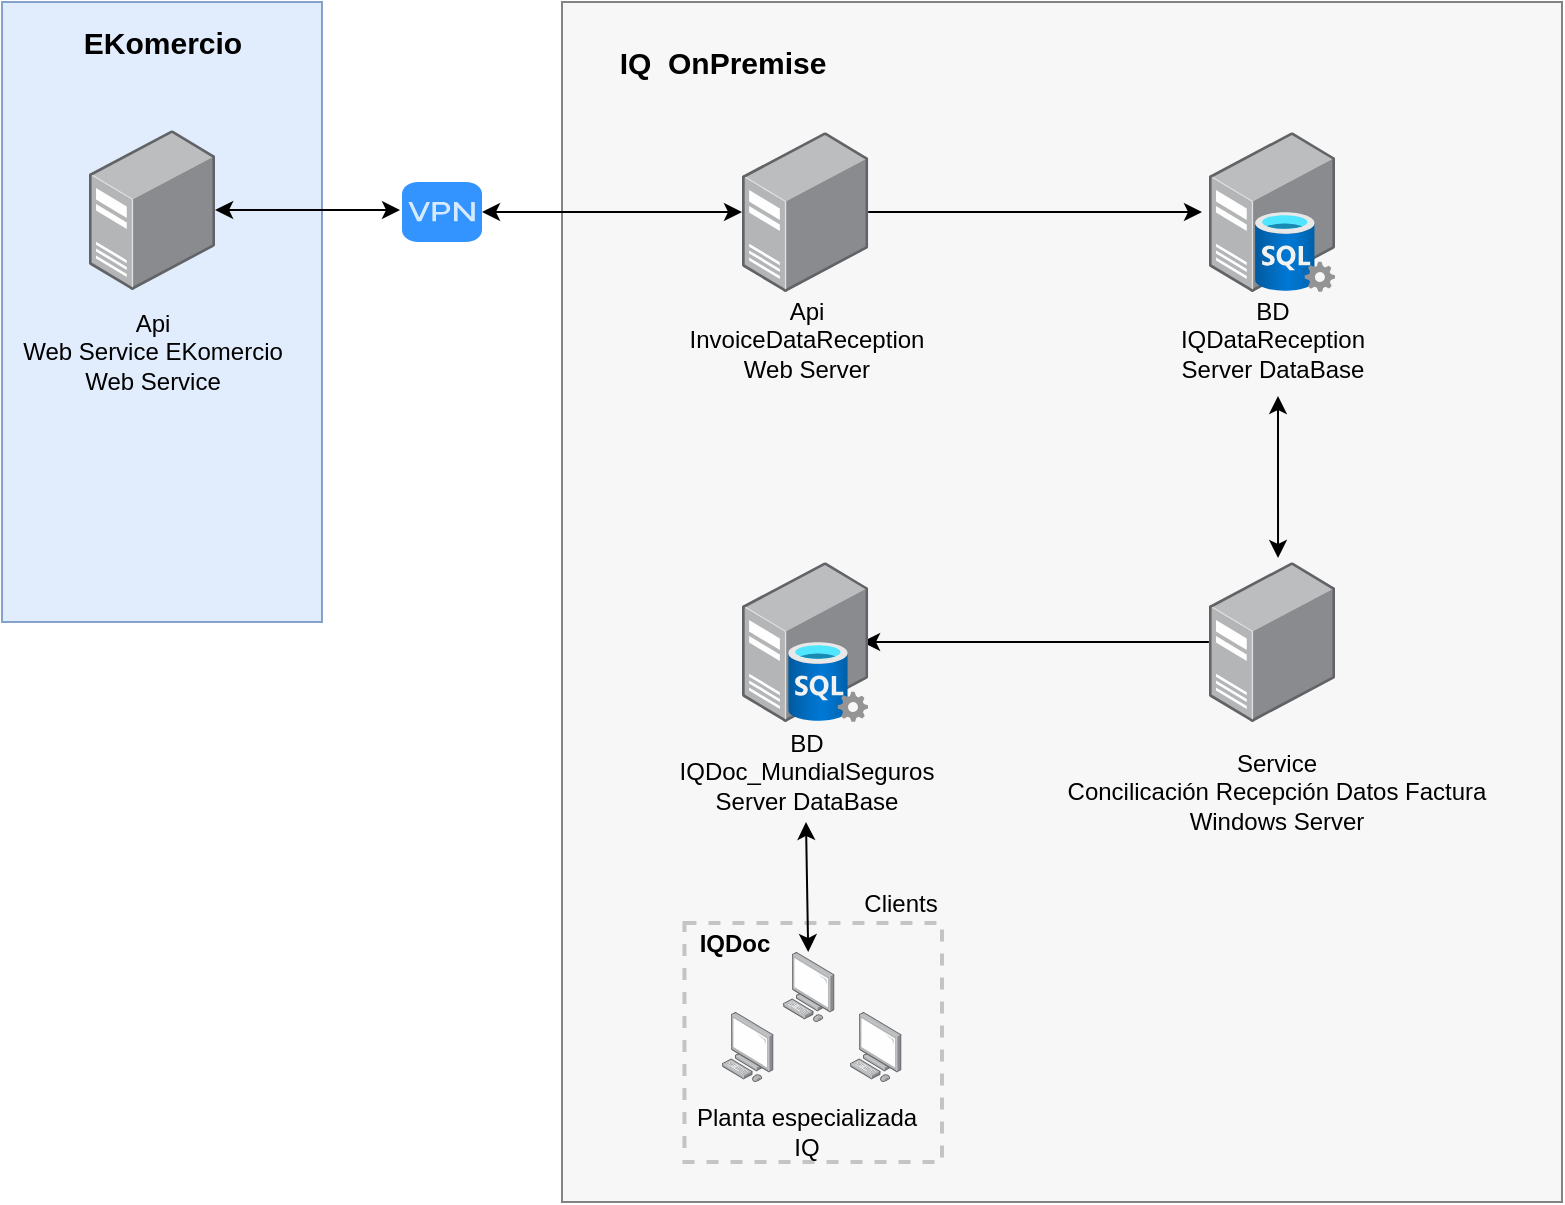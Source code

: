 <mxfile version="14.6.13" type="device"><diagram id="1UGn7kZHVKupQDORC-BV" name="Page-1"><mxGraphModel dx="868" dy="482" grid="1" gridSize="10" guides="1" tooltips="1" connect="1" arrows="1" fold="1" page="1" pageScale="1" pageWidth="827" pageHeight="1169" math="0" shadow="0"><root><mxCell id="0"/><mxCell id="1" parent="0"/><mxCell id="KB2-xAFFr6qnUQCTk9fN-63" value="" style="rounded=0;whiteSpace=wrap;html=1;fontSize=12;dashed=1;strokeWidth=2;" vertex="1" parent="1"><mxGeometry x="361.23" y="540.5" width="128.77" height="119.5" as="geometry"/></mxCell><mxCell id="KB2-xAFFr6qnUQCTk9fN-31" value="" style="rounded=0;whiteSpace=wrap;html=1;opacity=80;fillColor=#f5f5f5;strokeColor=#666666;fontColor=#333333;" vertex="1" parent="1"><mxGeometry x="300" y="80" width="500" height="600" as="geometry"/></mxCell><mxCell id="KB2-xAFFr6qnUQCTk9fN-7" value="" style="points=[];aspect=fixed;html=1;align=center;shadow=0;dashed=0;image;image=img/lib/allied_telesis/computer_and_terminals/Server_Desktop.svg;" vertex="1" parent="1"><mxGeometry x="623.45" y="145" width="63.11" height="79.99" as="geometry"/></mxCell><mxCell id="KB2-xAFFr6qnUQCTk9fN-8" value="" style="aspect=fixed;html=1;points=[];align=center;image;fontSize=12;image=img/lib/azure2/databases/SQL_Server.svg;" vertex="1" parent="1"><mxGeometry x="646.56" y="185" width="40" height="40" as="geometry"/></mxCell><mxCell id="KB2-xAFFr6qnUQCTk9fN-50" style="edgeStyle=none;rounded=0;orthogonalLoop=1;jettySize=auto;html=1;startArrow=none;startFill=0;" edge="1" parent="1" source="KB2-xAFFr6qnUQCTk9fN-10"><mxGeometry relative="1" as="geometry"><mxPoint x="620" y="185" as="targetPoint"/><Array as="points"><mxPoint x="570" y="185"/></Array></mxGeometry></mxCell><mxCell id="KB2-xAFFr6qnUQCTk9fN-10" value="" style="points=[];aspect=fixed;html=1;align=center;shadow=0;dashed=0;image;image=img/lib/allied_telesis/computer_and_terminals/Server_Desktop.svg;" vertex="1" parent="1"><mxGeometry x="390" y="145" width="63.11" height="80" as="geometry"/></mxCell><mxCell id="KB2-xAFFr6qnUQCTk9fN-15" value="" style="shape=image;html=1;verticalAlign=top;verticalLabelPosition=bottom;labelBackgroundColor=#ffffff;imageAspect=0;aspect=fixed;image=https://cdn4.iconfinder.com/data/icons/small-n-flat/24/globe-128.png" vertex="1" parent="1"><mxGeometry x="414" y="195" width="30" height="30" as="geometry"/></mxCell><mxCell id="KB2-xAFFr6qnUQCTk9fN-19" value="Api &lt;br&gt;InvoiceDataReception&lt;br&gt;Web Server" style="text;html=1;align=center;verticalAlign=middle;resizable=0;points=[];autosize=1;strokeColor=none;" vertex="1" parent="1"><mxGeometry x="356.56" y="224" width="130" height="50" as="geometry"/></mxCell><mxCell id="KB2-xAFFr6qnUQCTk9fN-21" value="BD&lt;br&gt;IQDataReception&lt;br&gt;Server DataBase" style="text;html=1;align=center;verticalAlign=middle;resizable=0;points=[];autosize=1;strokeColor=none;" vertex="1" parent="1"><mxGeometry x="600" y="224" width="110" height="50" as="geometry"/></mxCell><mxCell id="KB2-xAFFr6qnUQCTk9fN-53" style="edgeStyle=none;rounded=0;orthogonalLoop=1;jettySize=auto;html=1;entryX=0.951;entryY=0.5;entryDx=0;entryDy=0;entryPerimeter=0;startArrow=none;startFill=0;" edge="1" parent="1" source="KB2-xAFFr6qnUQCTk9fN-22" target="KB2-xAFFr6qnUQCTk9fN-28"><mxGeometry relative="1" as="geometry"/></mxCell><mxCell id="KB2-xAFFr6qnUQCTk9fN-22" value="" style="points=[];aspect=fixed;html=1;align=center;shadow=0;dashed=0;image;image=img/lib/allied_telesis/computer_and_terminals/Server_Desktop.svg;" vertex="1" parent="1"><mxGeometry x="623.44" y="360" width="63.11" height="80" as="geometry"/></mxCell><mxCell id="KB2-xAFFr6qnUQCTk9fN-25" value="" style="shape=image;html=1;verticalAlign=top;verticalLabelPosition=bottom;labelBackgroundColor=#ffffff;imageAspect=0;aspect=fixed;image=https://cdn4.iconfinder.com/data/icons/32x32-free-design-icons/32/Pinion.png" vertex="1" parent="1"><mxGeometry x="649.99" y="420" width="30" height="30" as="geometry"/></mxCell><mxCell id="KB2-xAFFr6qnUQCTk9fN-26" value="" style="shape=image;html=1;verticalAlign=top;verticalLabelPosition=bottom;labelBackgroundColor=#ffffff;imageAspect=0;aspect=fixed;image=https://cdn4.iconfinder.com/data/icons/32x32-free-design-icons/32/Pinion.png" vertex="1" parent="1"><mxGeometry x="646.55" y="410" width="20" height="20" as="geometry"/></mxCell><mxCell id="KB2-xAFFr6qnUQCTk9fN-27" value="Service&lt;br&gt;Concilicación Recepción Datos Factura&lt;br&gt;Windows Server" style="text;html=1;align=center;verticalAlign=middle;resizable=0;points=[];autosize=1;strokeColor=none;" vertex="1" parent="1"><mxGeometry x="546.55" y="450" width="220" height="50" as="geometry"/></mxCell><mxCell id="KB2-xAFFr6qnUQCTk9fN-28" value="" style="points=[];aspect=fixed;html=1;align=center;shadow=0;dashed=0;image;image=img/lib/allied_telesis/computer_and_terminals/Server_Desktop.svg;" vertex="1" parent="1"><mxGeometry x="390.0" y="360" width="63.11" height="79.99" as="geometry"/></mxCell><mxCell id="KB2-xAFFr6qnUQCTk9fN-29" value="" style="aspect=fixed;html=1;points=[];align=center;image;fontSize=12;image=img/lib/azure2/databases/SQL_Server.svg;" vertex="1" parent="1"><mxGeometry x="413.11" y="400" width="40" height="40" as="geometry"/></mxCell><mxCell id="KB2-xAFFr6qnUQCTk9fN-30" value="BD&lt;br&gt;IQDoc_MundialSeguros&lt;br&gt;Server DataBase" style="text;html=1;align=center;verticalAlign=middle;resizable=0;points=[];autosize=1;strokeColor=none;" vertex="1" parent="1"><mxGeometry x="351.56" y="440" width="140" height="50" as="geometry"/></mxCell><mxCell id="KB2-xAFFr6qnUQCTk9fN-32" value="IQ&amp;nbsp; OnPremise" style="text;html=1;align=center;verticalAlign=middle;resizable=0;points=[];autosize=1;strokeColor=none;fontStyle=1;fontSize=15;" vertex="1" parent="1"><mxGeometry x="320" y="100" width="120" height="20" as="geometry"/></mxCell><mxCell id="KB2-xAFFr6qnUQCTk9fN-37" style="edgeStyle=orthogonalEdgeStyle;rounded=0;orthogonalLoop=1;jettySize=auto;html=1;startArrow=classic;startFill=1;" edge="1" parent="1" source="KB2-xAFFr6qnUQCTk9fN-36" target="KB2-xAFFr6qnUQCTk9fN-10"><mxGeometry relative="1" as="geometry"/></mxCell><mxCell id="KB2-xAFFr6qnUQCTk9fN-36" value="" style="html=1;strokeWidth=1;shadow=0;dashed=0;shape=mxgraph.ios7.misc.vpn;fillColor=#007AFF;strokeColor=none;buttonText=;strokeColor2=#222222;fontColor=#222222;fontSize=8;verticalLabelPosition=bottom;verticalAlign=top;align=center;opacity=80;" vertex="1" parent="1"><mxGeometry x="220" y="170" width="40" height="30" as="geometry"/></mxCell><mxCell id="KB2-xAFFr6qnUQCTk9fN-42" value="" style="shape=image;html=1;verticalAlign=top;verticalLabelPosition=bottom;labelBackgroundColor=#ffffff;imageAspect=0;aspect=fixed;image=https://cdn0.iconfinder.com/data/icons/file-61/20/file_json-128.png;opacity=80;" vertex="1" parent="1"><mxGeometry x="340" y="150" width="30" height="30" as="geometry"/></mxCell><mxCell id="KB2-xAFFr6qnUQCTk9fN-43" value="" style="rounded=0;whiteSpace=wrap;html=1;opacity=80;fillColor=#dae8fc;strokeColor=#6c8ebf;" vertex="1" parent="1"><mxGeometry x="20" y="80" width="160" height="310" as="geometry"/></mxCell><mxCell id="KB2-xAFFr6qnUQCTk9fN-47" style="rounded=0;orthogonalLoop=1;jettySize=auto;html=1;entryX=-0.025;entryY=0.467;entryDx=0;entryDy=0;entryPerimeter=0;startArrow=classic;startFill=1;" edge="1" parent="1" source="KB2-xAFFr6qnUQCTk9fN-44" target="KB2-xAFFr6qnUQCTk9fN-36"><mxGeometry relative="1" as="geometry"/></mxCell><mxCell id="KB2-xAFFr6qnUQCTk9fN-44" value="" style="points=[];aspect=fixed;html=1;align=center;shadow=0;dashed=0;image;image=img/lib/allied_telesis/computer_and_terminals/Server_Desktop.svg;" vertex="1" parent="1"><mxGeometry x="63.45" y="144" width="63.11" height="80" as="geometry"/></mxCell><mxCell id="KB2-xAFFr6qnUQCTk9fN-45" value="" style="shape=image;html=1;verticalAlign=top;verticalLabelPosition=bottom;labelBackgroundColor=#ffffff;imageAspect=0;aspect=fixed;image=https://cdn4.iconfinder.com/data/icons/small-n-flat/24/globe-128.png" vertex="1" parent="1"><mxGeometry x="85" y="190" width="30" height="30" as="geometry"/></mxCell><mxCell id="KB2-xAFFr6qnUQCTk9fN-46" value="Api&lt;br&gt;Web Service EKomercio&lt;br&gt;Web Service" style="text;html=1;align=center;verticalAlign=middle;resizable=0;points=[];autosize=1;strokeColor=none;" vertex="1" parent="1"><mxGeometry x="20" y="230" width="150" height="50" as="geometry"/></mxCell><mxCell id="KB2-xAFFr6qnUQCTk9fN-52" value="" style="endArrow=classic;html=1;entryX=0.548;entryY=-0.025;entryDx=0;entryDy=0;entryPerimeter=0;startArrow=classic;startFill=1;" edge="1" parent="1" target="KB2-xAFFr6qnUQCTk9fN-22"><mxGeometry width="50" height="50" relative="1" as="geometry"><mxPoint x="658" y="277" as="sourcePoint"/><mxPoint x="630" y="300" as="targetPoint"/></mxGeometry></mxCell><mxCell id="KB2-xAFFr6qnUQCTk9fN-56" value="EKomercio" style="text;html=1;align=center;verticalAlign=middle;resizable=0;points=[];autosize=1;strokeColor=none;fontStyle=1;fontSize=15;" vertex="1" parent="1"><mxGeometry x="55.0" y="90" width="90" height="20" as="geometry"/></mxCell><mxCell id="KB2-xAFFr6qnUQCTk9fN-64" value="" style="edgeStyle=none;rounded=0;orthogonalLoop=1;jettySize=auto;html=1;fontSize=12;startArrow=classic;startFill=1;" edge="1" parent="1" source="KB2-xAFFr6qnUQCTk9fN-61" target="KB2-xAFFr6qnUQCTk9fN-30"><mxGeometry relative="1" as="geometry"/></mxCell><mxCell id="KB2-xAFFr6qnUQCTk9fN-61" value="" style="points=[];aspect=fixed;html=1;align=center;shadow=0;dashed=1;image;image=img/lib/allied_telesis/computer_and_terminals/Personal_Computer.svg;fontSize=15;dashPattern=1 4;" vertex="1" parent="1"><mxGeometry x="410.49" y="555" width="25.83" height="35" as="geometry"/></mxCell><mxCell id="KB2-xAFFr6qnUQCTk9fN-62" value="Planta especializada&lt;br&gt;IQ" style="text;html=1;align=center;verticalAlign=middle;resizable=0;points=[];autosize=1;strokeColor=none;fontSize=12;" vertex="1" parent="1"><mxGeometry x="356.56" y="630" width="130" height="30" as="geometry"/></mxCell><mxCell id="KB2-xAFFr6qnUQCTk9fN-66" value="" style="points=[];aspect=fixed;html=1;align=center;shadow=0;dashed=1;image;image=img/lib/allied_telesis/computer_and_terminals/Personal_Computer.svg;fontSize=15;dashPattern=1 4;" vertex="1" parent="1"><mxGeometry x="444" y="585" width="25.83" height="35" as="geometry"/></mxCell><mxCell id="KB2-xAFFr6qnUQCTk9fN-67" value="" style="points=[];aspect=fixed;html=1;align=center;shadow=0;dashed=1;image;image=img/lib/allied_telesis/computer_and_terminals/Personal_Computer.svg;fontSize=15;dashPattern=1 4;" vertex="1" parent="1"><mxGeometry x="380" y="585" width="25.83" height="35" as="geometry"/></mxCell><mxCell id="KB2-xAFFr6qnUQCTk9fN-68" value="IQDoc" style="text;html=1;align=center;verticalAlign=middle;resizable=0;points=[];autosize=1;strokeColor=none;fontSize=12;fontStyle=1" vertex="1" parent="1"><mxGeometry x="361.23" y="540.5" width="50" height="20" as="geometry"/></mxCell><mxCell id="KB2-xAFFr6qnUQCTk9fN-70" value="Clients" style="text;html=1;align=center;verticalAlign=middle;resizable=0;points=[];autosize=1;strokeColor=none;fontSize=12;" vertex="1" parent="1"><mxGeometry x="444" y="520.5" width="50" height="20" as="geometry"/></mxCell></root></mxGraphModel></diagram></mxfile>